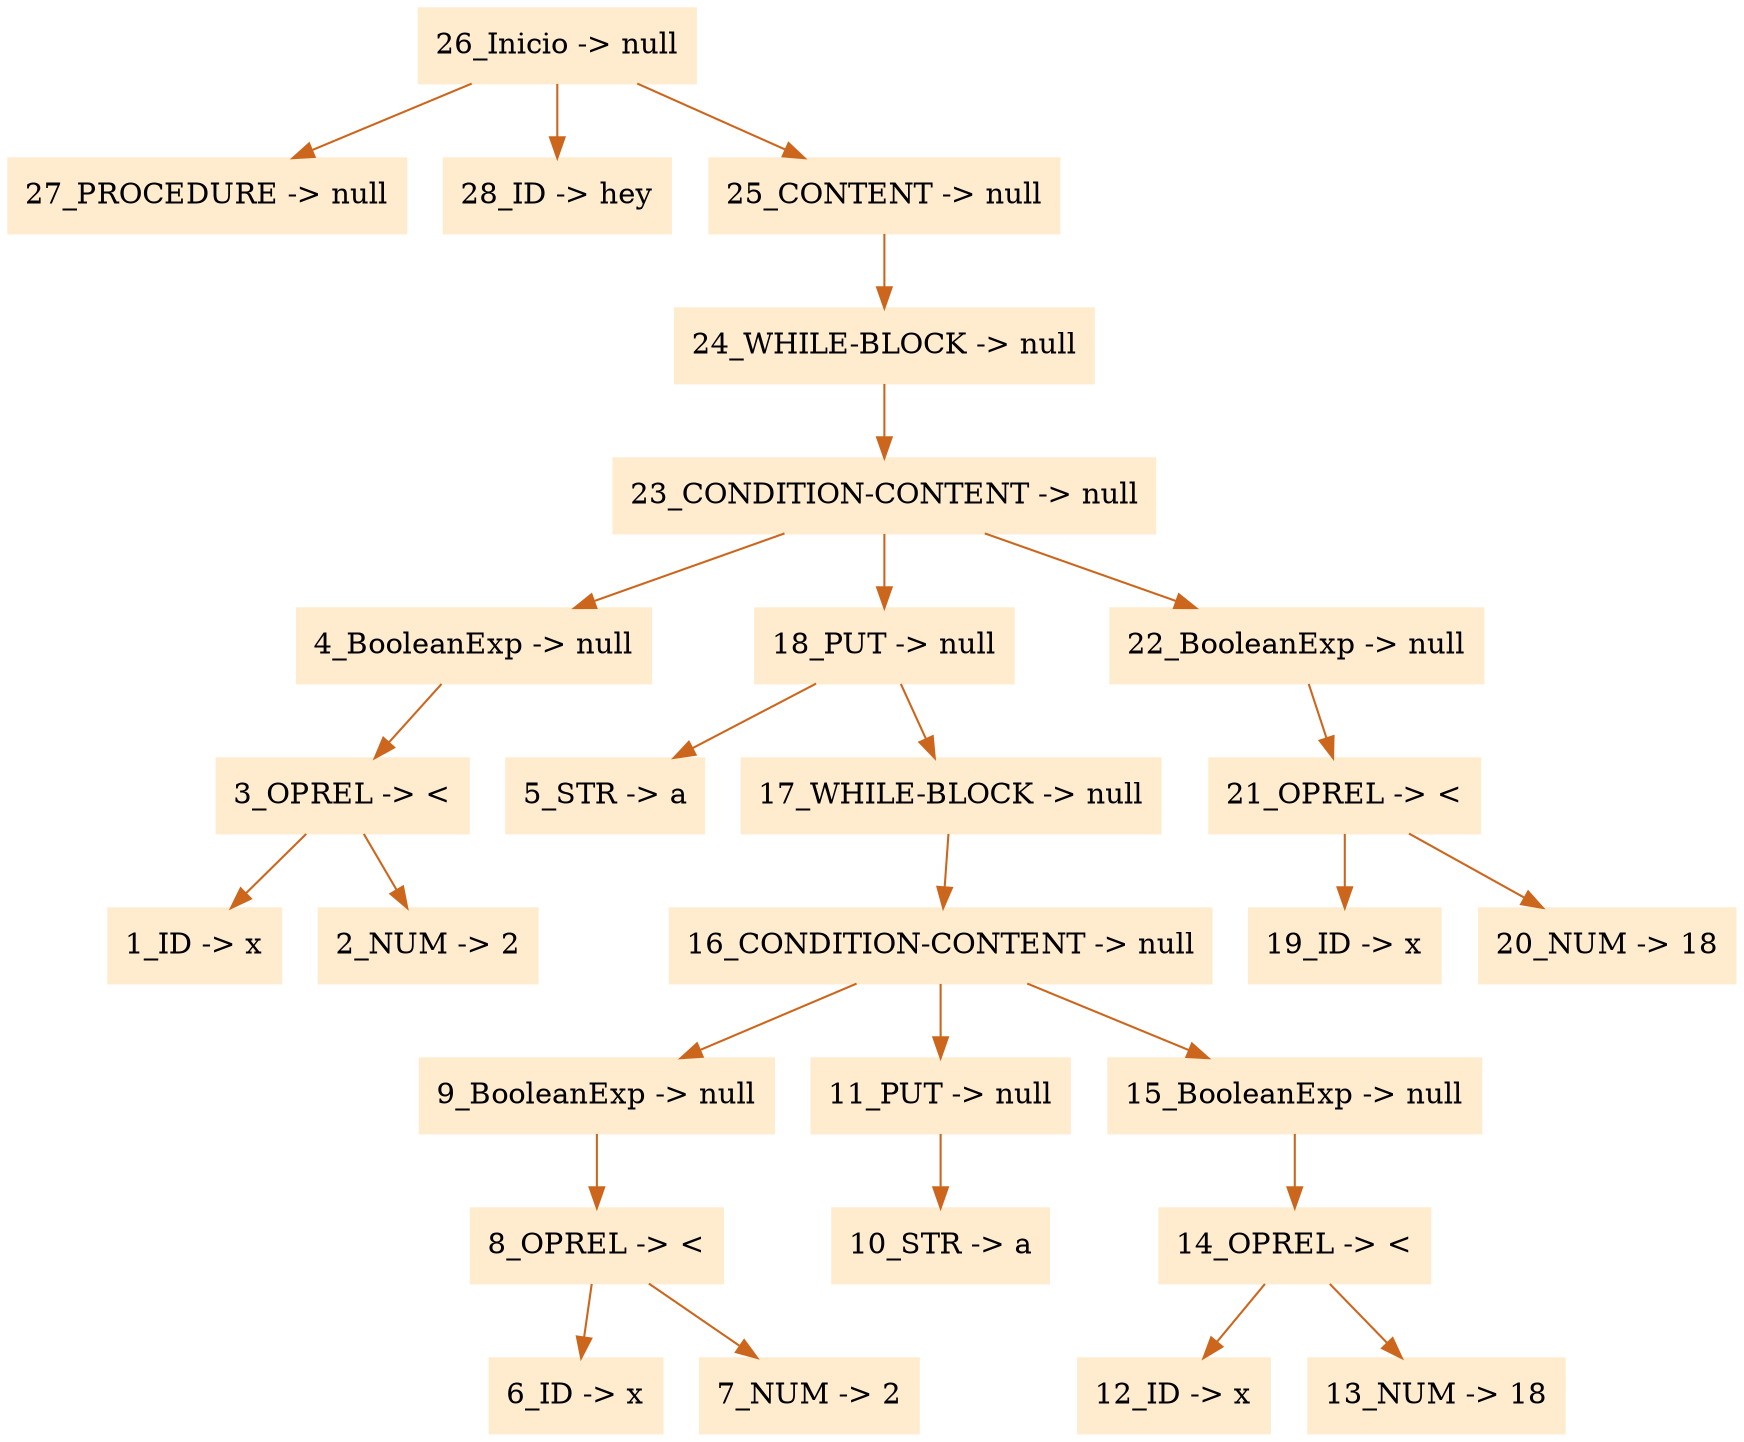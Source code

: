 digraph G {node[shape=box, style=filled, color=blanchedalmond]; edge[color=chocolate3];rankdir=UD 

"26_Inicio -> null"->"27_PROCEDURE -> null"
"26_Inicio -> null"->"28_ID -> hey"
"26_Inicio -> null"->"25_CONTENT -> null"
"25_CONTENT -> null"->"24_WHILE-BLOCK -> null"
"24_WHILE-BLOCK -> null"->"23_CONDITION-CONTENT -> null"
"23_CONDITION-CONTENT -> null"->"4_BooleanExp -> null"
"4_BooleanExp -> null"->"3_OPREL -> <"
"3_OPREL -> <"->"1_ID -> x"
"3_OPREL -> <"->"2_NUM -> 2"
"23_CONDITION-CONTENT -> null"->"18_PUT -> null"
"18_PUT -> null"->"5_STR -> a"
"18_PUT -> null"->"17_WHILE-BLOCK -> null"
"17_WHILE-BLOCK -> null"->"16_CONDITION-CONTENT -> null"
"16_CONDITION-CONTENT -> null"->"9_BooleanExp -> null"
"9_BooleanExp -> null"->"8_OPREL -> <"
"8_OPREL -> <"->"6_ID -> x"
"8_OPREL -> <"->"7_NUM -> 2"
"16_CONDITION-CONTENT -> null"->"11_PUT -> null"
"11_PUT -> null"->"10_STR -> a"
"16_CONDITION-CONTENT -> null"->"15_BooleanExp -> null"
"15_BooleanExp -> null"->"14_OPREL -> <"
"14_OPREL -> <"->"12_ID -> x"
"14_OPREL -> <"->"13_NUM -> 18"
"23_CONDITION-CONTENT -> null"->"22_BooleanExp -> null"
"22_BooleanExp -> null"->"21_OPREL -> <"
"21_OPREL -> <"->"19_ID -> x"
"21_OPREL -> <"->"20_NUM -> 18"


}
